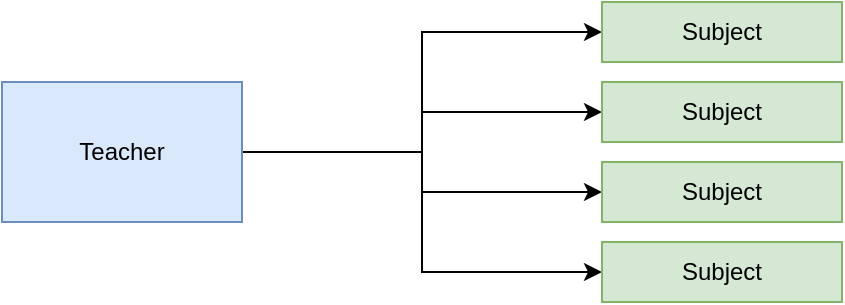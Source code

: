 <mxfile version="24.7.8">
  <diagram name="Page-1" id="g2zT7FeewelC-n8Tju7q">
    <mxGraphModel dx="1232" dy="1187" grid="1" gridSize="10" guides="1" tooltips="1" connect="1" arrows="1" fold="1" page="1" pageScale="1" pageWidth="850" pageHeight="1100" math="0" shadow="0">
      <root>
        <mxCell id="0" />
        <mxCell id="1" parent="0" />
        <mxCell id="qyLjw69993jkE6t0Vqt_-1" style="edgeStyle=orthogonalEdgeStyle;rounded=0;orthogonalLoop=1;jettySize=auto;html=1;entryX=0;entryY=0.5;entryDx=0;entryDy=0;" parent="1" source="E_isp1oj7QHbesML1Iez-1" target="E_isp1oj7QHbesML1Iez-2" edge="1">
          <mxGeometry relative="1" as="geometry" />
        </mxCell>
        <mxCell id="qyLjw69993jkE6t0Vqt_-2" style="edgeStyle=orthogonalEdgeStyle;rounded=0;orthogonalLoop=1;jettySize=auto;html=1;" parent="1" source="E_isp1oj7QHbesML1Iez-1" target="E_isp1oj7QHbesML1Iez-5" edge="1">
          <mxGeometry relative="1" as="geometry" />
        </mxCell>
        <mxCell id="qyLjw69993jkE6t0Vqt_-3" style="edgeStyle=orthogonalEdgeStyle;rounded=0;orthogonalLoop=1;jettySize=auto;html=1;" parent="1" source="E_isp1oj7QHbesML1Iez-1" target="E_isp1oj7QHbesML1Iez-6" edge="1">
          <mxGeometry relative="1" as="geometry" />
        </mxCell>
        <mxCell id="qyLjw69993jkE6t0Vqt_-4" style="edgeStyle=orthogonalEdgeStyle;rounded=0;orthogonalLoop=1;jettySize=auto;html=1;entryX=0;entryY=0.5;entryDx=0;entryDy=0;" parent="1" source="E_isp1oj7QHbesML1Iez-1" target="E_isp1oj7QHbesML1Iez-7" edge="1">
          <mxGeometry relative="1" as="geometry" />
        </mxCell>
        <mxCell id="E_isp1oj7QHbesML1Iez-1" value="Teacher" style="rounded=0;whiteSpace=wrap;html=1;fillColor=#dae8fc;strokeColor=#6c8ebf;" parent="1" vertex="1">
          <mxGeometry x="190" y="510" width="120" height="70" as="geometry" />
        </mxCell>
        <mxCell id="E_isp1oj7QHbesML1Iez-2" value="Subject" style="rounded=0;whiteSpace=wrap;html=1;fillColor=#d5e8d4;strokeColor=#82b366;" parent="1" vertex="1">
          <mxGeometry x="490" y="470" width="120" height="30" as="geometry" />
        </mxCell>
        <mxCell id="E_isp1oj7QHbesML1Iez-5" value="Subject" style="rounded=0;whiteSpace=wrap;html=1;fillColor=#d5e8d4;strokeColor=#82b366;" parent="1" vertex="1">
          <mxGeometry x="490" y="510" width="120" height="30" as="geometry" />
        </mxCell>
        <mxCell id="E_isp1oj7QHbesML1Iez-6" value="Subject" style="rounded=0;whiteSpace=wrap;html=1;fillColor=#d5e8d4;strokeColor=#82b366;" parent="1" vertex="1">
          <mxGeometry x="490" y="550" width="120" height="30" as="geometry" />
        </mxCell>
        <mxCell id="E_isp1oj7QHbesML1Iez-7" value="Subject" style="rounded=0;whiteSpace=wrap;html=1;fillColor=#d5e8d4;strokeColor=#82b366;" parent="1" vertex="1">
          <mxGeometry x="490" y="590" width="120" height="30" as="geometry" />
        </mxCell>
      </root>
    </mxGraphModel>
  </diagram>
</mxfile>
